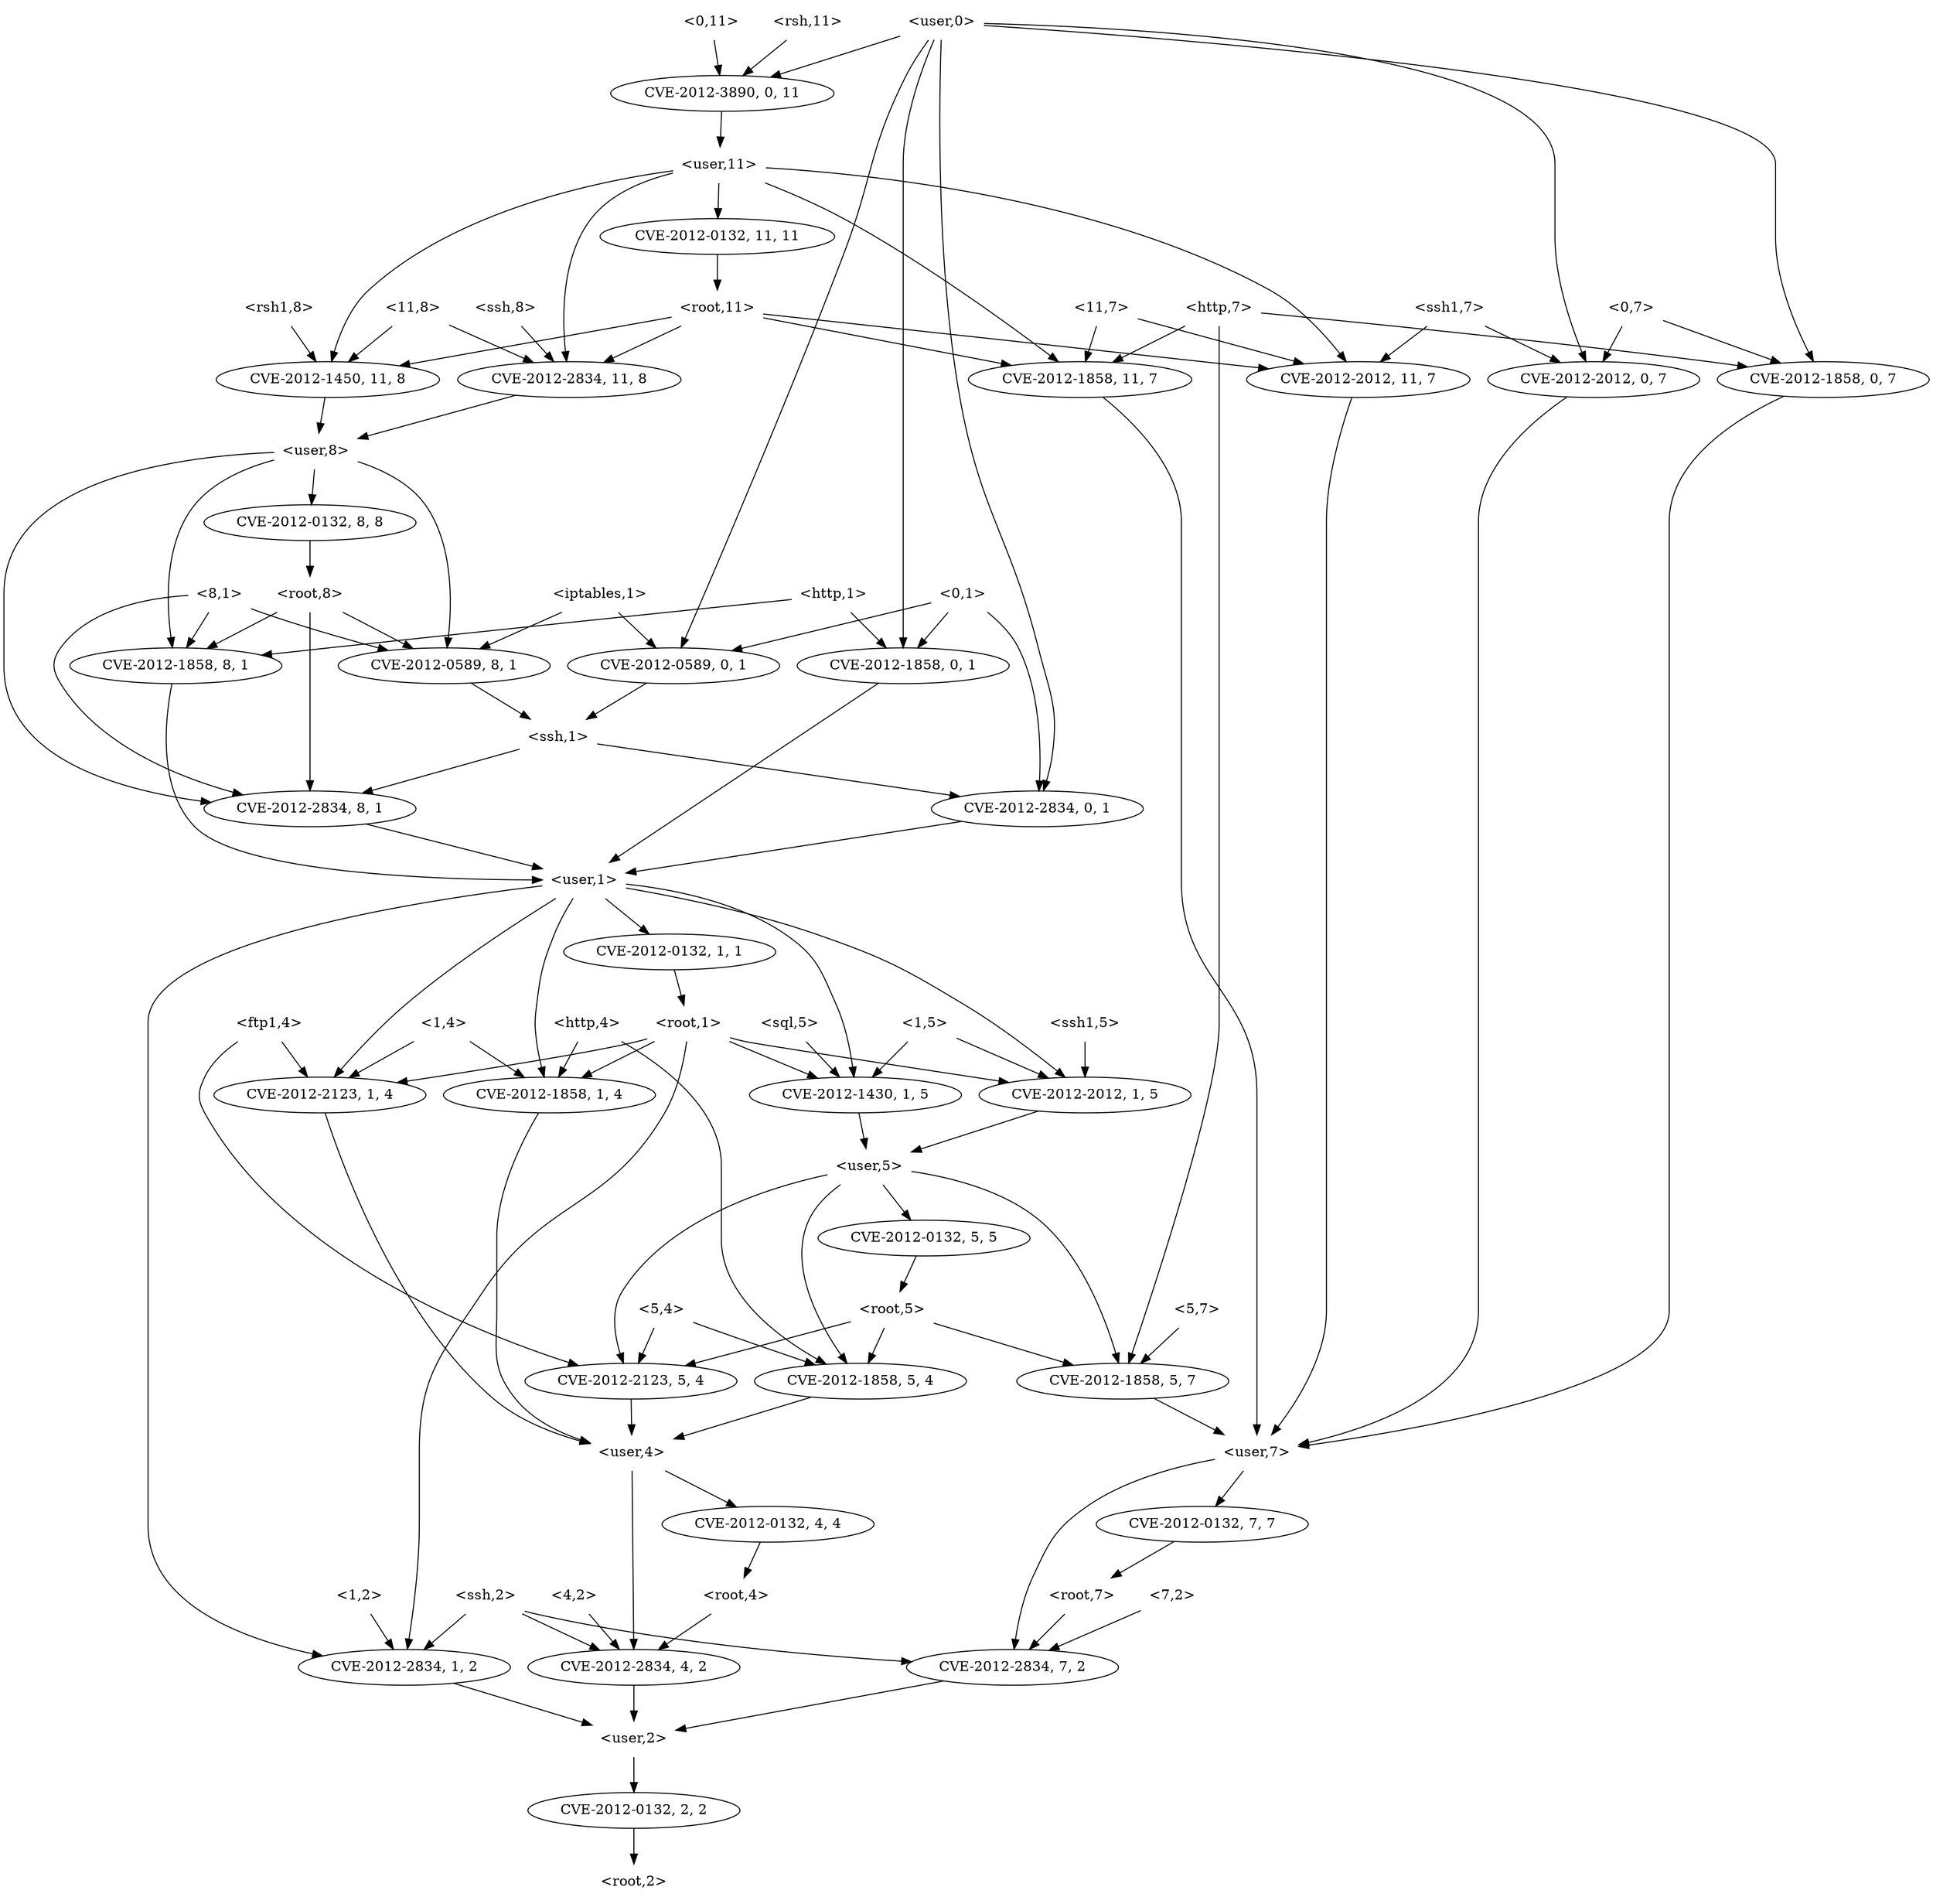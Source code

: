 strict digraph {
	graph [bb="0,0,1671,1908"];
	node [label="\N"];
	"<8,1>"	 [height=0.5,
		pos="126,1314",
		shape=plaintext,
		width=0.75];
	"<v_iptables,8,1>"	 [height=0.5,
		label=<CVE-2012-0589, 8, 1>,
		pos="204,1242",
		width=2.4499];
	"<8,1>" -> "<v_iptables,8,1>"	 [pos="e,185.48,1259.6 145.28,1295.7 155.16,1286.8 167.32,1275.9 178.01,1266.3"];
	"<v_ssh,8,1>"	 [height=0.5,
		label=<CVE-2012-2834, 8, 1>,
		pos="88,1098",
		width=2.4499];
	"<8,1>" -> "<v_ssh,8,1>"	 [pos="e,81.503,1116.2 102.25,1295.9 91.447,1286.7 79.803,1274.2 74,1260 55.9,1215.7 68.129,1159 78.31,1126"];
	"<v_http,8,1>"	 [height=0.5,
		label=<CVE-2012-1858, 8, 1>,
		pos="399,1242",
		width=2.4499];
	"<8,1>" -> "<v_http,8,1>"	 [pos="e,338.02,1255 153.26,1299.4 156.17,1298.1 159.12,1297 162,1296 192.25,1285.6 269.89,1268.9 328.12,1257"];
	"<ssh,1>"	 [height=0.5,
		pos="571,1170",
		shape=plaintext,
		width=0.84028];
	"<v_iptables,8,1>" -> "<ssh,1>"	 [pos="e,540.46,1176.8 266.26,1229.1 341.61,1214.8 466.35,1191 530.36,1178.8"];
	"<user,1>"	 [height=0.5,
		pos="588,1026",
		shape=plaintext,
		width=0.91667];
	"<v_ssh,8,1>" -> "<user,1>"	 [pos="e,554.75,1031.7 158.58,1087.1 263.73,1072.4 458.39,1045.1 544.77,1033.1"];
	"<v_http,8,1>" -> "<user,1>"	 [pos="e,559.6,1044.1 408.79,1223.6 426.87,1192.5 467.88,1126.2 514,1080 525.07,1068.9 538.66,1058.5 551.16,1049.8"];
	"<root,5>"	 [height=0.5,
		pos="923,594",
		shape=plaintext,
		width=0.89583];
	"<v_http,5,4>"	 [height=0.5,
		label=<CVE-2012-1858, 5, 4>,
		pos="728,522",
		width=2.4499];
	"<root,5>" -> "<v_http,5,4>"	 [pos="e,769.59,537.93 890.36,581.28 860.04,570.4 814.39,554.01 779.21,541.38"];
	"<v_ftp1,5,4>"	 [height=0.5,
		label=<CVE-2012-2123, 5, 4>,
		pos="923,522",
		width=2.4499];
	"<root,5>" -> "<v_ftp1,5,4>"	 [pos="e,923,540.1 923,575.7 923,567.98 923,558.71 923,550.11"];
	"<v_http,5,7>"	 [height=0.5,
		label=<CVE-2012-1858, 5, 7>,
		pos="1118,522",
		width=2.4499];
	"<root,5>" -> "<v_http,5,7>"	 [pos="e,1076.4,537.93 955.64,581.28 985.96,570.4 1031.6,554.01 1066.8,541.38"];
	"<user,4>"	 [height=0.5,
		pos="723,450",
		shape=plaintext,
		width=0.91667];
	"<v_http,5,4>" -> "<user,4>"	 [pos="e,724.22,468.1 726.76,503.7 726.21,495.98 725.55,486.71 724.94,478.11"];
	"<v_ftp1,5,4>" -> "<user,4>"	 [pos="e,756.11,462.59 880.59,506.15 846.77,494.32 799.63,477.82 765.74,465.96"];
	"<user,7>"	 [height=0.5,
		pos="1234,450",
		shape=plaintext,
		width=0.91667];
	"<v_http,5,7>" -> "<user,7>"	 [pos="e,1205.6,468.12 1144.9,504.76 1160.4,495.41 1180.1,483.52 1197.1,473.29"];
	"<v_ssh,1,2>"	 [height=0.5,
		label=<CVE-2012-2834, 1, 2>,
		pos="536,234",
		width=2.4499];
	"<user,1>" -> "<v_ssh,1,2>"	 [pos="e,458.92,242.92 554.86,1025.2 472.84,1023.8 267,1007.9 267,883 267,883 267,883 267,377 267,293.19 370.39,258.72 448.98,244.62"];
	"<v_sql,1,5>"	 [height=0.5,
		label=<CVE-2012-1430, 1, 5>,
		pos="1080,810",
		width=2.4499];
	"<user,1>" -> "<v_sql,1,5>"	 [pos="e,1081,828.08 621.31,1020.8 718.53,1007.8 998.95,965.21 1060,900 1075.4,883.51 1079.9,857.78 1080.8,838.22"];
	"<v_root,1,1>"	 [height=0.5,
		label=<CVE-2012-0132, 1, 1>,
		pos="543,954",
		width=2.4499];
	"<user,1>" -> "<v_root,1,1>"	 [pos="e,554,972.1 576.88,1007.7 571.64,999.56 565.3,989.69 559.52,980.7"];
	"<v_http,1,4>"	 [height=0.5,
		label=<CVE-2012-1858, 1, 4>,
		pos="421,810",
		width=2.4499];
	"<user,1>" -> "<v_http,1,4>"	 [pos="e,418.47,828.26 554.91,1022.1 522.03,1017.3 472.76,1004.8 446,972 414.91,933.85 414.53,873.18 417.48,838.23"];
	"<v_ftp1,1,4>"	 [height=0.5,
		label=<CVE-2012-2123, 1, 4>,
		pos="653,810",
		width=2.4499];
	"<user,1>" -> "<v_ftp1,1,4>"	 [pos="e,655.32,828.4 611,1007.9 621.75,998.6 633.58,986.07 640,972 659.77,928.68 659.03,872 656.3,838.73"];
	"<v_ssh1,1,5>"	 [height=0.5,
		label=<CVE-2012-2012, 1, 5>,
		pos="885,810",
		width=2.4499];
	"<user,1>" -> "<v_ssh1,1,5>"	 [pos="e,885.72,828.35 621.31,1020 680.3,1009.2 802.83,978.23 866,900 879.92,882.76 884.29,857.7 885.4,838.56"];
	"<v_ssh1,0,7>"	 [height=0.5,
		label=<CVE-2012-2012, 0, 7>,
		pos="1583,1530",
		width=2.4499];
	"<v_ssh1,0,7>" -> "<user,7>"	 [pos="e,1267.1,454.33 1561.3,1512.3 1532.4,1488.1 1485,1440.3 1485,1387 1485,1387 1485,1387 1485,593 1485,498.63 1348.9,466.25 1277.2,\
455.73"];
	"<v_ssh,7,2>"	 [height=0.5,
		label=<CVE-2012-2834, 7, 2>,
		pos="980,234",
		width=2.4499];
	"<user,7>" -> "<v_ssh,7,2>"	 [pos="e,980.4,252.07 1200.6,442.02 1147.8,429.03 1046.1,395.66 1000,324 988.11,305.52 983.23,280.92 981.26,262.27"];
	"<v_root,7,7>"	 [height=0.5,
		label=<CVE-2012-0132, 7, 7>,
		pos="1192,378",
		width=2.4499];
	"<user,7>" -> "<v_root,7,7>"	 [pos="e,1202.3,396.1 1223.6,431.7 1218.7,423.56 1212.8,413.69 1207.4,404.7"];
	"<v_ssh1,11,7>"	 [height=0.5,
		label=<CVE-2012-2012, 11, 7>,
		pos="947,1530",
		width=2.5686];
	"<v_ssh1,11,7>" -> "<user,7>"	 [pos="e,1234,468.05 990.66,1514.1 1062.1,1488.3 1196,1433.7 1196,1387 1196,1387 1196,1387 1196,881 1196,784.4 1234,763.6 1234,667 1234\
,667 1234,667 1234,593 1234,553 1234,506.65 1234,478.08"];
	"<v_http,11,7>"	 [height=0.5,
		label=<CVE-2012-1858, 11, 7>,
		pos="1151,1530",
		width=2.5686];
	"<v_http,11,7>" -> "<user,7>"	 [pos="e,1241.7,468.09 1175.3,1512.4 1187.4,1503 1201.2,1490.3 1210,1476 1231.5,1441.1 1234,1428 1234,1387 1234,1387 1234,1387 1234,953\
 1234,856.4 1272,835.6 1272,739 1272,739 1272,739 1272,593 1272,551.63 1256.8,505.72 1245.6,477.61"];
	"<0,1>"	 [height=0.5,
		pos="771,1314",
		shape=plaintext,
		width=0.75];
	"<v_http,0,1>"	 [height=0.5,
		label=<CVE-2012-1858, 0, 1>,
		pos="826,1242",
		width=2.4499];
	"<0,1>" -> "<v_http,0,1>"	 [pos="e,812.56,1260.1 784.6,1295.7 791.12,1287.4 799.07,1277.3 806.25,1268.1"];
	"<v_iptables,0,1>"	 [height=0.5,
		label=<CVE-2012-0589, 0, 1>,
		pos="594,1242",
		width=2.4499];
	"<0,1>" -> "<v_iptables,0,1>"	 [pos="e,635.64,1257.9 743.61,1300.2 740.39,1298.7 737.13,1297.3 734,1296 704.85,1283.8 671.82,1271.2 645.16,1261.4"];
	"<v_ssh,0,1>"	 [height=0.5,
		label=<CVE-2012-2834, 0, 1>,
		pos="611,1098",
		width=2.4499];
	"<0,1>" -> "<v_ssh,0,1>"	 [pos="e,623.19,1116.1 757.22,1295.9 748.94,1285.6 738.25,1272.1 729,1260 692.9,1212.6 652.09,1156.3 629.17,1124.4"];
	"<v_http,0,1>" -> "<user,1>"	 [pos="e,621.07,1036.4 817.29,1223.7 800.3,1191.4 759.86,1121.7 708,1080 685.22,1061.7 655.13,1048.4 630.78,1039.7"];
	"<v_iptables,0,1>" -> "<ssh,1>"	 [pos="e,576.62,1188.1 588.31,1223.7 585.75,1215.9 582.67,1206.5 579.82,1197.8"];
	"<v_ssh,0,1>" -> "<user,1>"	 [pos="e,593.62,1044.1 605.31,1079.7 602.75,1071.9 599.67,1062.5 596.82,1053.8"];
	"<7,2>"	 [height=0.5,
		pos="1119,306",
		shape=plaintext,
		width=0.75];
	"<7,2>" -> "<v_ssh,7,2>"	 [pos="e,1011.4,250.83 1091.9,291.34 1071.6,281.13 1043.5,267 1020.6,255.44"];
	"<user,2>"	 [height=0.5,
		pos="744,162",
		shape=plaintext,
		width=0.91667];
	"<v_ssh,7,2>" -> "<user,2>"	 [pos="e,777.24,172.86 932.24,218.83 889.69,206.21 827.97,187.91 786.95,175.74"];
	"<root,7>"	 [height=0.5,
		pos="1041,306",
		shape=plaintext,
		width=0.89583];
	"<root,7>" -> "<v_ssh,7,2>"	 [pos="e,994.91,252.1 1025.9,287.7 1018.6,279.3 1009.7,269.07 1001.7,259.86"];
	"<http,1>"	 [height=0.5,
		pos="693,1314",
		shape=plaintext,
		width=0.89583];
	"<http,1>" -> "<v_http,0,1>"	 [pos="e,795.62,1259 725.54,1295.9 743.99,1286.2 767.22,1273.9 786.69,1263.7"];
	"<http,1>" -> "<v_http,8,1>"	 [pos="e,454.11,1256.1 660.7,1305.3 613.57,1294.1 524.97,1273 464.02,1258.5"];
	"<v_ftp1,1,4>" -> "<user,4>"	 [pos="e,689.69,462.22 644.7,791.97 632.72,765.77 612,713.7 612,667 612,667 612,667 612,593 612,552.55 607.2,536.7 631,504 643.29,487.12\
 662.71,474.8 680.55,466.32"];
	"<v_ssh,4,2>"	 [height=0.5,
		label=<CVE-2012-2834, 4, 2>,
		pos="744,234",
		width=2.4499];
	"<user,4>" -> "<v_ssh,4,2>"	 [pos="e,767.38,251.4 756.25,436.19 773.53,427.62 793.07,414.49 803,396 811.1,380.92 806.46,306.35 798,288 792.76,276.63 783.93,266.38 \
774.92,257.99"];
	"<v_root,4,4>"	 [height=0.5,
		label=<CVE-2012-0132, 4, 4>,
		pos="706,378",
		width=2.4499];
	"<user,4>" -> "<v_root,4,4>"	 [pos="e,710.15,396.1 718.8,431.7 716.9,423.9 714.62,414.51 712.52,405.83"];
	"<ssh,1>" -> "<v_ssh,8,1>"	 [pos="e,157.56,1109.1 540.42,1164.6 466.52,1153.9 276.31,1126.3 167.5,1110.5"];
	"<ssh,1>" -> "<v_ssh,0,1>"	 [pos="e,601.23,1116.1 580.89,1151.7 585.49,1143.6 591.06,1133.9 596.15,1125"];
	"<user,11>"	 [height=0.5,
		pos="627,1746",
		shape=plaintext,
		width=1.0069];
	"<v_rsh1,11,8>"	 [height=0.5,
		label=<CVE-2012-1450, 11, 8>,
		pos="281,1530",
		width=2.5686];
	"<user,11>" -> "<v_rsh1,11,8>"	 [pos="e,263.51,1547.8 590.6,1738.8 502.74,1722.9 283.21,1678 241,1620 226.53,1600.1 241.35,1574.1 256.89,1555.4"];
	"<user,11>" -> "<v_http,11,7>"	 [pos="e,1126.7,1547.5 663.44,1735.5 731.32,1717.3 881.01,1674.3 1000,1620 1042.4,1600.7 1088.1,1572.6 1118,1553.2"];
	"<v_root,11,11>"	 [height=0.5,
		label=<CVE-2012-0132, 11, 11>,
		pos="625,1674",
		width=2.7013];
	"<user,11>" -> "<v_root,11,11>"	 [pos="e,625.49,1692.1 626.51,1727.7 626.29,1720 626.02,1710.7 625.77,1702.1"];
	"<user,11>" -> "<v_ssh1,11,7>"	 [pos="e,926.97,1547.7 663.44,1728.3 683.78,1718.5 709.31,1705.5 731,1692 801.99,1647.9 879.11,1586.9 919.22,1554.1"];
	"<v_ssh,11,8>"	 [height=0.5,
		label=<CVE-2012-2834, 11, 8>,
		pos="485,1530",
		width=2.5686];
	"<user,11>" -> "<v_ssh,11,8>"	 [pos="e,484,1548 590.6,1736.1 566.7,1728.4 536.7,1714.7 519,1692 488.6,1652.9 483.78,1593 483.83,1558.3"];
	"<user,8>"	 [height=0.5,
		pos="276,1458",
		shape=plaintext,
		width=0.91667];
	"<v_rsh1,11,8>" -> "<user,8>"	 [pos="e,277.22,1476.1 279.76,1511.7 279.21,1504 278.55,1494.7 277.94,1486.1"];
	"<root,11>"	 [height=0.5,
		pos="625,1602",
		shape=plaintext,
		width=1];
	"<v_root,11,11>" -> "<root,11>"	 [pos="e,625,1620.1 625,1655.7 625,1648 625,1638.7 625,1630.1"];
	"<v_ssh,11,8>" -> "<user,8>"	 [pos="e,309.29,1470.1 440.68,1514.2 404.75,1502.1 354.43,1485.3 318.9,1473.4"];
	"<5,7>"	 [height=0.5,
		pos="1132,594",
		shape=plaintext,
		width=0.75];
	"<5,7>" -> "<v_http,5,7>"	 [pos="e,1121.4,540.1 1128.5,575.7 1127,567.98 1125.1,558.71 1123.4,550.11"];
	"<11,8>"	 [height=0.5,
		pos="364,1602",
		shape=plaintext,
		width=0.78472];
	"<11,8>" -> "<v_rsh1,11,8>"	 [pos="e,300.71,1547.6 343.48,1583.7 332.98,1574.8 320.03,1563.9 308.66,1554.3"];
	"<11,8>" -> "<v_ssh,11,8>"	 [pos="e,456.81,1547.3 392.37,1584.6 408.91,1575 429.95,1562.8 447.81,1552.5"];
	"<ftp1,4>"	 [height=0.5,
		pos="726,882",
		shape=plaintext,
		width=0.89583];
	"<ftp1,4>" -> "<v_ftp1,5,4>"	 [pos="e,909.3,540.12 733.89,863.86 738.63,853.51 744.74,840.03 750,828 784.8,748.44 782.41,723.1 826,648 846.22,613.17 856.27,607.78 881\
,576 888.1,566.87 895.96,556.92 902.94,548.13"];
	"<ftp1,4>" -> "<v_ftp1,1,4>"	 [pos="e,670.59,827.86 707.96,863.7 698.87,854.99 687.72,844.29 677.84,834.82"];
	"<user,5>"	 [height=0.5,
		pos="981,738",
		shape=plaintext,
		width=0.91667];
	"<v_ssh1,1,5>" -> "<user,5>"	 [pos="e,957.41,756.2 907.75,792.41 920.15,783.37 935.69,772.04 949.26,762.14"];
	"<user,5>" -> "<v_http,5,4>"	 [pos="e,731.77,540.32 947.75,730.61 914.86,723.18 864.06,708.68 826,684 789.33,660.21 781.56,649.44 759,612 747.37,592.7 739.28,568.4 \
734.29,550.07"];
	"<user,5>" -> "<v_ftp1,5,4>"	 [pos="e,942.12,539.72 997.89,719.99 1006.3,710.31 1015.6,697.46 1020,684 1025,668.8 1025.2,663.14 1020,648 1006.1,607.43 973.09,569.86\
 949.44,546.71"];
	"<v_root,5,5>"	 [height=0.5,
		label=<CVE-2012-0132, 5, 5>,
		pos="923,666",
		width=2.4499];
	"<user,5>" -> "<v_root,5,5>"	 [pos="e,937.17,684.1 966.66,719.7 959.71,711.3 951.23,701.07 943.6,691.86"];
	"<user,5>" -> "<v_http,5,7>"	 [pos="e,1111.4,540 1001.3,719.95 1012.2,710.16 1025.3,697.22 1035,684 1067.1,640.42 1093.6,582.63 1107.5,549.46"];
	"<4,2>"	 [height=0.5,
		pos="679,306",
		shape=plaintext,
		width=0.75];
	"<4,2>" -> "<v_ssh,4,2>"	 [pos="e,728.12,252.1 695.07,287.7 702.94,279.22 712.56,268.86 721.17,259.58"];
	"<v_ssh,4,2>" -> "<user,2>"	 [pos="e,744,180.1 744,215.7 744,207.98 744,198.71 744,190.11"];
	"<v_root,2,2>"	 [height=0.5,
		label=<CVE-2012-0132, 2, 2>,
		pos="744,90",
		width=2.4499];
	"<user,2>" -> "<v_root,2,2>"	 [pos="e,744,108.1 744,143.7 744,135.98 744,126.71 744,118.11"];
	"<root,2>"	 [height=0.5,
		pos="744,18",
		shape=plaintext,
		width=0.89583];
	"<v_root,2,2>" -> "<root,2>"	 [pos="e,744,36.104 744,71.697 744,63.983 744,54.712 744,46.112"];
	"<root,1>"	 [height=0.5,
		pos="585,882",
		shape=plaintext,
		width=0.89583];
	"<root,1>" -> "<v_ssh1,1,5>"	 [pos="e,829.36,823.98 617.39,873.44 665.57,862.2 757.13,840.84 819.6,826.26"];
	"<root,1>" -> "<v_ssh,1,2>"	 [pos="e,536,252.05 573.3,863.61 567.15,853.61 560.06,840.58 556,828 533.86,759.38 536,739.11 536,667 536,667 536,667 536,377 536,337 536\
,290.65 536,262.08"];
	"<root,1>" -> "<v_sql,1,5>"	 [pos="e,1016.3,822.54 617.48,875 636.78,871.54 661.74,867.25 684,864 816,844.71 850.01,847.41 982,828 989.89,826.84 998.13,825.54 1006.3\
,824.2"];
	"<root,1>" -> "<v_http,1,4>"	 [pos="e,457.33,826.51 552.6,867.17 528.05,856.69 494,842.16 466.68,830.5"];
	"<root,1>" -> "<v_ftp1,1,4>"	 [pos="e,636.38,828.1 601.81,863.7 610.13,855.14 620.31,844.66 629.39,835.3"];
	"<v_ssh,1,2>" -> "<user,2>"	 [pos="e,710.7,174.21 579.6,218.33 615.32,206.31 665.58,189.39 701.1,177.44"];
	"<v_sql,1,5>" -> "<user,5>"	 [pos="e,1005.1,756.04 1056.8,792.59 1043.9,783.49 1027.7,772.02 1013.6,762.03"];
	"<v_http,1,4>" -> "<user,4>"	 [pos="e,689.88,459.39 458.82,793.67 504.13,772.5 574,729.69 574,667 574,667 574,667 574,593 574,550.33 580.66,534.98 610,504 628.91,484.04\
 656.83,470.85 680.19,462.62"];
	"<ssh,8>"	 [height=0.5,
		pos="441,1602",
		shape=plaintext,
		width=0.84028];
	"<ssh,8>" -> "<v_ssh,11,8>"	 [pos="e,474.25,1548.1 451.88,1583.7 456.99,1575.6 463.2,1565.7 468.84,1556.7"];
	"<ssh1,5>"	 [height=0.5,
		pos="823,882",
		shape=plaintext,
		width=0.94444];
	"<ssh1,5>" -> "<v_ssh1,1,5>"	 [pos="e,869.85,828.1 838.33,863.7 845.76,855.3 854.82,845.07 862.98,835.86"];
	"<v_root,8,8>"	 [height=0.5,
		label=<CVE-2012-0132, 8, 8>,
		pos="158,1386",
		width=2.4499];
	"<root,8>"	 [height=0.5,
		pos="204,1314",
		shape=plaintext,
		width=0.89583];
	"<v_root,8,8>" -> "<root,8>"	 [pos="e,192.65,1332.3 169.14,1368.1 174.54,1359.8 181.14,1349.8 187.14,1340.7"];
	"<root,8>" -> "<v_http,8,1>"	 [pos="e,357.41,1257.9 236.64,1301.3 266.96,1290.4 312.61,1274 347.79,1261.4"];
	"<root,8>" -> "<v_iptables,8,1>"	 [pos="e,204,1260.1 204,1295.7 204,1288 204,1278.7 204,1270.1"];
	"<root,8>" -> "<v_ssh,8,1>"	 [pos="e,85.233,1116.3 171.52,1299.2 146.55,1287.9 115,1271.8 107,1260 79.847,1219.8 80.643,1160.8 84.063,1126.5"];
	"<v_root,1,1>" -> "<root,1>"	 [pos="e,574.63,900.28 553.17,936.05 558.05,927.92 564,918 569.43,908.94"];
	"<v_http,0,7>"	 [height=0.5,
		label=<CVE-2012-1858, 0, 7>,
		pos="1388,1530",
		width=2.4499];
	"<v_http,0,7>" -> "<user,7>"	 [pos="e,1261.5,468.18 1380.1,1511.9 1368.7,1485.7 1349,1433.5 1349,1387 1349,1387 1349,1387 1349,593 1349,541.97 1303.6,499 1269.8,474.11"];
	"<user,8>" -> "<v_http,8,1>"	 [pos="e,402.2,1260.2 301.61,1439.8 330.89,1418.5 377.32,1379.1 397,1332 405.17,1312.4 405.16,1288.3 403.39,1270.1"];
	"<user,8>" -> "<v_iptables,8,1>"	 [pos="e,220.31,1259.8 275.29,1439.8 273.49,1409.4 267.15,1345 245,1296 240.43,1285.9 233.56,1275.9 226.75,1267.4"];
	"<user,8>" -> "<v_ssh,8,1>"	 [pos="e,71.882,1115.8 242.63,1456.8 197.09,1454.9 114.98,1445.4 61,1404 25.18,1376.5 12,1360.2 12,1315 12,1315 12,1315 12,1241 12,1195.4\
 42.858,1150.2 65.249,1123.5"];
	"<user,8>" -> "<v_root,8,8>"	 [pos="e,185.35,1403.2 247.13,1439.9 231.24,1430.5 211.37,1418.7 194.42,1408.6"];
	"<sql,5>"	 [height=0.5,
		pos="1022,882",
		shape=plaintext,
		width=0.8125];
	"<sql,5>" -> "<v_sql,1,5>"	 [pos="e,1065.8,828.1 1036.3,863.7 1043.3,855.3 1051.8,845.07 1059.4,835.86"];
	"<1,5>"	 [height=0.5,
		pos="944,882",
		shape=plaintext,
		width=0.75];
	"<1,5>" -> "<v_ssh1,1,5>"	 [pos="e,899.42,828.1 929.42,863.7 922.34,855.3 913.72,845.07 905.95,835.86"];
	"<1,5>" -> "<v_sql,1,5>"	 [pos="e,1049.1,826.93 971.19,867 990.86,856.88 1017.8,843.03 1039.9,831.64"];
	"<http,4>"	 [height=0.5,
		pos="347,882",
		shape=plaintext,
		width=0.89583];
	"<http,4>" -> "<v_http,5,4>"	 [pos="e,681.63,537.45 335.44,863.72 324.56,845.11 311.64,815.07 324,792 398.44,653 579.92,573.48 672.18,540.75"];
	"<http,4>" -> "<v_http,1,4>"	 [pos="e,403.17,827.86 365.29,863.7 374.5,854.99 385.81,844.29 395.82,834.82"];
	"<ssh1,7>"	 [height=0.5,
		pos="1172,1602",
		shape=plaintext,
		width=0.94444];
	"<ssh1,7>" -> "<v_ssh1,0,7>"	 [pos="e,1519,1542.4 1206.1,1590.3 1214.2,1588 1222.9,1585.7 1231,1584 1342.5,1560.2 1372.4,1565.7 1485,1548 1492.8,1546.8 1501,1545.4 \
1509.1,1544.1"];
	"<ssh1,7>" -> "<v_ssh1,11,7>"	 [pos="e,994.05,1545.6 1137.8,1590.4 1102.2,1579.3 1045.9,1561.8 1003.6,1548.6"];
	"<0,11>"	 [height=0.5,
		pos="709,1890",
		shape=plaintext,
		width=0.78472];
	"<v_rsh,0,11>"	 [height=0.5,
		label=<CVE-2012-3890, 0, 11>,
		pos="629,1818",
		width=2.5686];
	"<0,11>" -> "<v_rsh,0,11>"	 [pos="e,648,1835.6 689.22,1871.7 679.1,1862.8 666.62,1851.9 655.66,1842.3"];
	"<v_rsh,0,11>" -> "<user,11>"	 [pos="e,627.49,1764.1 628.51,1799.7 628.29,1792 628.02,1782.7 627.77,1774.1"];
	"<v_root,7,7>" -> "<root,7>"	 [pos="e,1073.5,322.06 1158.1,361.29 1135.8,350.94 1106.4,337.3 1082.6,326.29"];
	"<root,4>"	 [height=0.5,
		pos="757,306",
		shape=plaintext,
		width=0.89583];
	"<root,4>" -> "<v_ssh,4,2>"	 [pos="e,747.18,252.1 753.79,287.7 752.35,279.98 750.63,270.71 749.04,262.11"];
	"<ssh,2>"	 [height=0.5,
		pos="603,306",
		shape=plaintext,
		width=0.84028];
	"<ssh,2>" -> "<v_ssh,4,2>"	 [pos="e,712,250.89 633.59,289.81 653.86,279.75 680.69,266.43 702.83,255.44"];
	"<ssh,2>" -> "<v_ssh,7,2>"	 [pos="e,907.47,244.28 633.29,291.21 636.53,290.02 639.81,288.91 643,288 689.44,274.7 813.52,256.83 897.44,245.62"];
	"<ssh,2>" -> "<v_ssh,1,2>"	 [pos="e,552.37,252.1 586.44,287.7 578.32,279.22 568.41,268.86 559.53,259.58"];
	"<root,11>" -> "<v_rsh1,11,8>"	 [pos="e,342.34,1543.5 588.84,1593.6 532.9,1582.3 424.35,1560.2 352.26,1545.5"];
	"<root,11>" -> "<v_http,11,7>"	 [pos="e,1084,1542.4 661.28,1596.9 734.5,1588.6 905.17,1568.7 1048,1548 1056.5,1546.8 1065.3,1545.4 1074.1,1544"];
	"<root,11>" -> "<v_ssh1,11,7>"	 [pos="e,887.8,1543.9 661,1593.2 713.29,1581.8 811.27,1560.5 877.81,1546"];
	"<root,11>" -> "<v_ssh,11,8>"	 [pos="e,516.97,1547 590.75,1583.9 571.24,1574.1 546.65,1561.8 526.1,1551.6"];
	"<5,4>"	 [height=0.5,
		pos="795,594",
		shape=plaintext,
		width=0.75];
	"<5,4>" -> "<v_http,5,4>"	 [pos="e,744.37,540.1 778.44,575.7 770.32,567.22 760.41,556.86 751.53,547.58"];
	"<5,4>" -> "<v_ftp1,5,4>"	 [pos="e,893.66,539.04 822.15,578.15 840.35,568.2 864.58,554.95 884.73,543.93"];
	"<v_root,4,4>" -> "<root,4>"	 [pos="e,744.41,324.28 718.35,360.05 724.39,351.75 731.8,341.58 738.51,332.38"];
	"<user,0>"	 [height=0.5,
		pos="826,1890",
		shape=plaintext,
		width=0.91667];
	"<user,0>" -> "<v_rsh,0,11>"	 [pos="e,671.53,1834.1 792.58,1877.1 762.08,1866.3 716.5,1850.1 681.2,1837.5"];
	"<user,0>" -> "<v_ssh1,0,7>"	 [pos="e,1577.1,1548.3 859.01,1887.5 935.11,1883.6 1128.4,1870.9 1286,1836 1408.5,1808.9 1554,1872.5 1554,1747 1554,1747 1554,1747 1554\
,1673 1554,1632.2 1565.6,1586.1 1574.2,1557.8"];
	"<user,0>" -> "<v_http,0,7>"	 [pos="e,1382.3,1548.3 859,1887.4 975.43,1880.8 1360,1851.2 1360,1747 1360,1747 1360,1747 1360,1673 1360,1632.3 1371.2,1586.2 1379.5,1557.9"];
	"<user,0>" -> "<v_iptables,0,1>"	 [pos="e,600.28,1260.1 804.43,1871.9 793.78,1862.4 781.61,1849.8 774,1836 734.19,1764 753.52,1735.1 731,1656 688.98,1508.4 627.38,1335 \
603.74,1269.7"];
	"<user,0>" -> "<v_http,0,1>"	 [pos="e,826,1260 826,1871.9 826,1820.3 826,1662.1 826,1531 826,1531 826,1531 826,1385 826,1345 826,1298.7 826,1270.1"];
	"<user,0>" -> "<v_ssh,0,1>"	 [pos="e,689.74,1106.3 818.31,1871.9 807.21,1845.6 788,1793.4 788,1747 788,1747 788,1747 788,1601 788,1423 1022.7,1371.4 923,1224 873.5\
,1150.8 773.44,1120.5 699.93,1107.9"];
	"<11,7>"	 [height=0.5,
		pos="963,1602",
		shape=plaintext,
		width=0.78472];
	"<11,7>" -> "<v_http,11,7>"	 [pos="e,1110,1546.3 991.55,1590.4 1020.4,1579.6 1065.5,1562.8 1100.4,1549.8"];
	"<11,7>" -> "<v_ssh1,11,7>"	 [pos="e,950.91,1548.1 959.04,1583.7 957.28,1576 955.16,1566.7 953.2,1558.1"];
	"<iptables,1>"	 [height=0.5,
		pos="345,1314",
		shape=plaintext,
		width=1.1944];
	"<iptables,1>" -> "<v_iptables,8,1>"	 [pos="e,236.2,1259 310.51,1295.9 290.85,1286.1 266.09,1273.8 245.39,1263.6"];
	"<iptables,1>" -> "<v_iptables,0,1>"	 [pos="e,544.17,1257 388.09,1300.9 428.55,1289.5 489.43,1272.4 534.51,1259.7"];
	"<1,2>"	 [height=0.5,
		pos="481,306",
		shape=plaintext,
		width=0.75];
	"<1,2>" -> "<v_ssh,1,2>"	 [pos="e,522.56,252.1 494.6,287.7 501.12,279.39 509.07,269.28 516.25,260.14"];
	"<1,4>"	 [height=0.5,
		pos="498,882",
		shape=plaintext,
		width=0.75];
	"<1,4>" -> "<v_http,1,4>"	 [pos="e,439.28,827.62 478.97,863.7 469.31,854.92 457.44,844.13 446.97,834.61"];
	"<1,4>" -> "<v_ftp1,1,4>"	 [pos="e,618.32,826.66 525.35,868.65 548.52,858.18 582.17,842.99 609.1,830.83"];
	"<rsh,11>"	 [height=0.5,
		pos="629,1890",
		shape=plaintext,
		width=0.92361];
	"<rsh,11>" -> "<v_rsh,0,11>"	 [pos="e,629,1836.1 629,1871.7 629,1864 629,1854.7 629,1846.1"];
	"<rsh1,8>"	 [height=0.5,
		pos="284,1602",
		shape=plaintext,
		width=0.92361];
	"<rsh1,8>" -> "<v_rsh1,11,8>"	 [pos="e,281.73,1548.1 283.26,1583.7 282.93,1576 282.53,1566.7 282.16,1558.1"];
	"<v_root,5,5>" -> "<root,5>"	 [pos="e,923,612.1 923,647.7 923,639.98 923,630.71 923,622.11"];
	"<http,7>"	 [height=0.5,
		pos="1272,1602",
		shape=plaintext,
		width=0.89583];
	"<http,7>" -> "<v_http,0,7>"	 [pos="e,1361.1,1547.2 1300.4,1583.9 1316,1574.5 1335.5,1562.7 1352.2,1552.6"];
	"<http,7>" -> "<v_http,11,7>"	 [pos="e,1179,1547.2 1242.4,1583.9 1226,1574.4 1205.3,1562.4 1187.9,1552.3"];
	"<http,7>" -> "<v_http,5,7>"	 [pos="e,1138,539.84 1272,1584 1272,1557.3 1272,1504.1 1272,1459 1272,1459 1272,1459 1272,953 1272,779.19 1253.3,727.46 1168,576 1162,565.43\
 1153.5,555.34 1145.2,546.85"];
	"<0,7>"	 [height=0.5,
		pos="1471,1602",
		shape=plaintext,
		width=0.75];
	"<0,7>" -> "<v_http,0,7>"	 [pos="e,1407.7,1547.6 1450.5,1583.7 1440,1574.8 1427,1563.9 1415.7,1554.3"];
	"<0,7>" -> "<v_ssh1,0,7>"	 [pos="e,1556.9,1547.3 1498.1,1584.1 1513.2,1574.6 1532.1,1562.8 1548.3,1552.7"];
}
